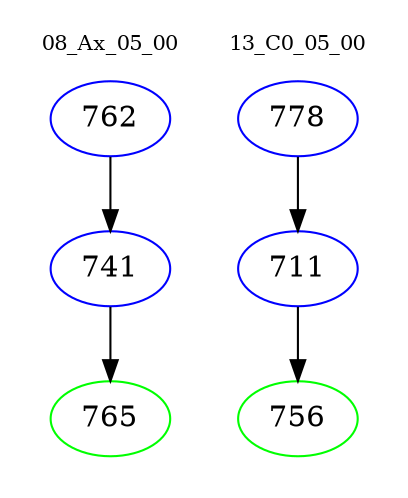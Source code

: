 digraph{
subgraph cluster_0 {
color = white
label = "08_Ax_05_00";
fontsize=10;
T0_762 [label="762", color="blue"]
T0_762 -> T0_741 [color="black"]
T0_741 [label="741", color="blue"]
T0_741 -> T0_765 [color="black"]
T0_765 [label="765", color="green"]
}
subgraph cluster_1 {
color = white
label = "13_C0_05_00";
fontsize=10;
T1_778 [label="778", color="blue"]
T1_778 -> T1_711 [color="black"]
T1_711 [label="711", color="blue"]
T1_711 -> T1_756 [color="black"]
T1_756 [label="756", color="green"]
}
}
